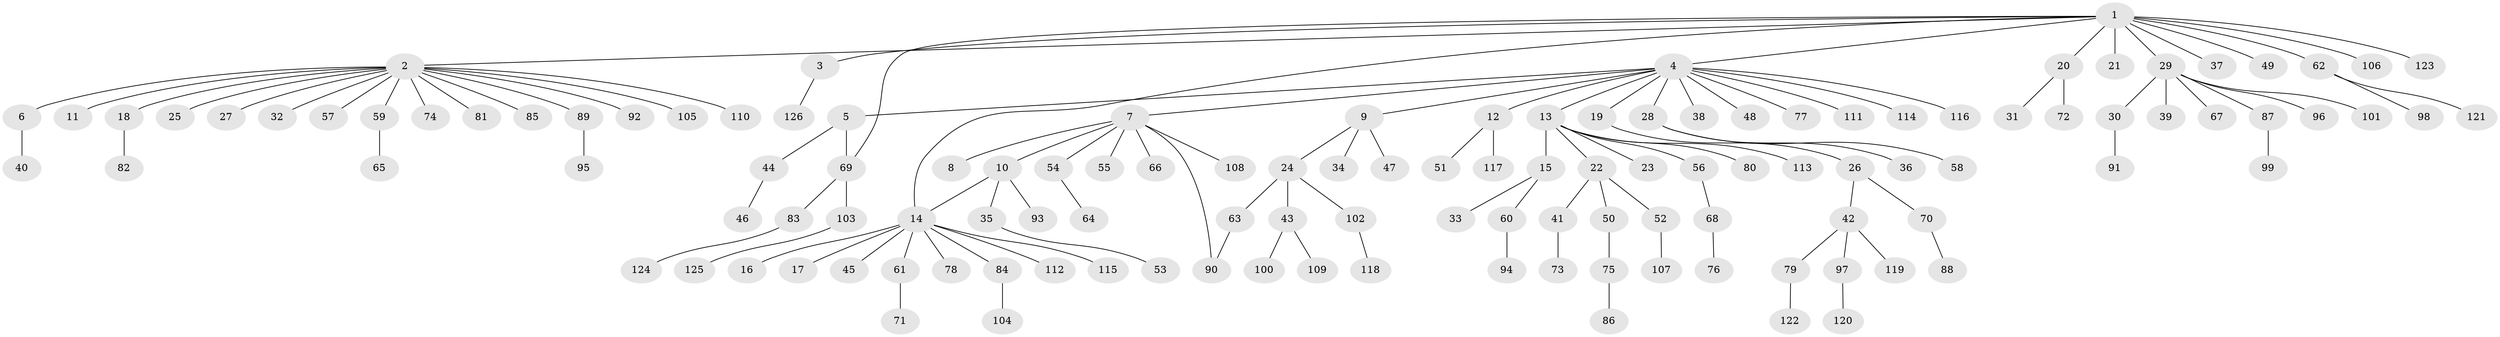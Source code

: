 // Generated by graph-tools (version 1.1) at 2025/48/03/09/25 04:48:49]
// undirected, 126 vertices, 128 edges
graph export_dot {
graph [start="1"]
  node [color=gray90,style=filled];
  1;
  2;
  3;
  4;
  5;
  6;
  7;
  8;
  9;
  10;
  11;
  12;
  13;
  14;
  15;
  16;
  17;
  18;
  19;
  20;
  21;
  22;
  23;
  24;
  25;
  26;
  27;
  28;
  29;
  30;
  31;
  32;
  33;
  34;
  35;
  36;
  37;
  38;
  39;
  40;
  41;
  42;
  43;
  44;
  45;
  46;
  47;
  48;
  49;
  50;
  51;
  52;
  53;
  54;
  55;
  56;
  57;
  58;
  59;
  60;
  61;
  62;
  63;
  64;
  65;
  66;
  67;
  68;
  69;
  70;
  71;
  72;
  73;
  74;
  75;
  76;
  77;
  78;
  79;
  80;
  81;
  82;
  83;
  84;
  85;
  86;
  87;
  88;
  89;
  90;
  91;
  92;
  93;
  94;
  95;
  96;
  97;
  98;
  99;
  100;
  101;
  102;
  103;
  104;
  105;
  106;
  107;
  108;
  109;
  110;
  111;
  112;
  113;
  114;
  115;
  116;
  117;
  118;
  119;
  120;
  121;
  122;
  123;
  124;
  125;
  126;
  1 -- 2;
  1 -- 3;
  1 -- 4;
  1 -- 14;
  1 -- 20;
  1 -- 21;
  1 -- 29;
  1 -- 37;
  1 -- 49;
  1 -- 62;
  1 -- 69;
  1 -- 106;
  1 -- 123;
  2 -- 6;
  2 -- 11;
  2 -- 18;
  2 -- 25;
  2 -- 27;
  2 -- 32;
  2 -- 57;
  2 -- 59;
  2 -- 74;
  2 -- 81;
  2 -- 85;
  2 -- 89;
  2 -- 92;
  2 -- 105;
  2 -- 110;
  3 -- 126;
  4 -- 5;
  4 -- 7;
  4 -- 9;
  4 -- 12;
  4 -- 13;
  4 -- 19;
  4 -- 28;
  4 -- 38;
  4 -- 48;
  4 -- 77;
  4 -- 111;
  4 -- 114;
  4 -- 116;
  5 -- 44;
  5 -- 69;
  6 -- 40;
  7 -- 8;
  7 -- 10;
  7 -- 54;
  7 -- 55;
  7 -- 66;
  7 -- 90;
  7 -- 108;
  9 -- 24;
  9 -- 34;
  9 -- 47;
  10 -- 14;
  10 -- 35;
  10 -- 93;
  12 -- 51;
  12 -- 117;
  13 -- 15;
  13 -- 22;
  13 -- 23;
  13 -- 56;
  13 -- 80;
  13 -- 113;
  14 -- 16;
  14 -- 17;
  14 -- 45;
  14 -- 61;
  14 -- 78;
  14 -- 84;
  14 -- 112;
  14 -- 115;
  15 -- 33;
  15 -- 60;
  18 -- 82;
  19 -- 26;
  20 -- 31;
  20 -- 72;
  22 -- 41;
  22 -- 50;
  22 -- 52;
  24 -- 43;
  24 -- 63;
  24 -- 102;
  26 -- 42;
  26 -- 70;
  28 -- 36;
  28 -- 58;
  29 -- 30;
  29 -- 39;
  29 -- 67;
  29 -- 87;
  29 -- 96;
  29 -- 101;
  30 -- 91;
  35 -- 53;
  41 -- 73;
  42 -- 79;
  42 -- 97;
  42 -- 119;
  43 -- 100;
  43 -- 109;
  44 -- 46;
  50 -- 75;
  52 -- 107;
  54 -- 64;
  56 -- 68;
  59 -- 65;
  60 -- 94;
  61 -- 71;
  62 -- 98;
  62 -- 121;
  63 -- 90;
  68 -- 76;
  69 -- 83;
  69 -- 103;
  70 -- 88;
  75 -- 86;
  79 -- 122;
  83 -- 124;
  84 -- 104;
  87 -- 99;
  89 -- 95;
  97 -- 120;
  102 -- 118;
  103 -- 125;
}

